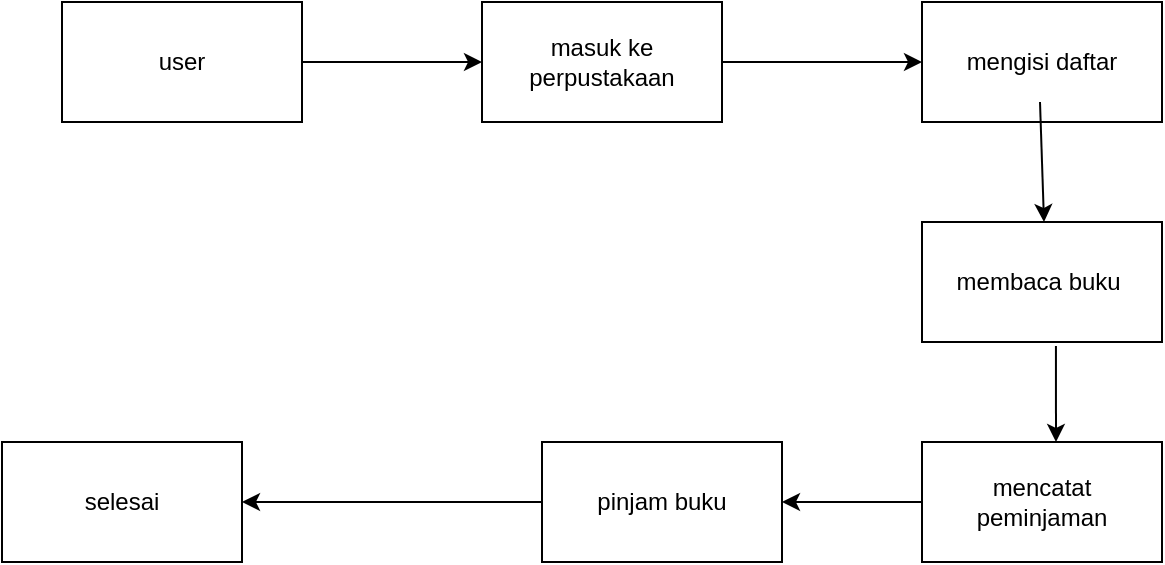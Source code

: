 <mxfile version="23.0.0" type="github">
  <diagram name="Halaman-1" id="6AHiwID1DyzD1UgUf2Vq">
    <mxGraphModel dx="880" dy="468" grid="1" gridSize="10" guides="1" tooltips="1" connect="1" arrows="1" fold="1" page="1" pageScale="1" pageWidth="827" pageHeight="1169" math="0" shadow="0">
      <root>
        <mxCell id="0" />
        <mxCell id="1" parent="0" />
        <mxCell id="Kw-kGn146mPStDB7lI_e-2" value="" style="endArrow=classic;html=1;rounded=0;" edge="1" parent="1" target="Kw-kGn146mPStDB7lI_e-3">
          <mxGeometry width="50" height="50" relative="1" as="geometry">
            <mxPoint x="280" y="170" as="sourcePoint" />
            <mxPoint x="430" y="170" as="targetPoint" />
          </mxGeometry>
        </mxCell>
        <mxCell id="Kw-kGn146mPStDB7lI_e-3" value="masuk ke perpustakaan" style="rounded=0;whiteSpace=wrap;html=1;" vertex="1" parent="1">
          <mxGeometry x="370" y="140" width="120" height="60" as="geometry" />
        </mxCell>
        <mxCell id="Kw-kGn146mPStDB7lI_e-4" value="user" style="rounded=0;whiteSpace=wrap;html=1;" vertex="1" parent="1">
          <mxGeometry x="160" y="140" width="120" height="60" as="geometry" />
        </mxCell>
        <mxCell id="Kw-kGn146mPStDB7lI_e-5" value="" style="endArrow=classic;html=1;rounded=0;exitX=1;exitY=0.5;exitDx=0;exitDy=0;" edge="1" parent="1" source="Kw-kGn146mPStDB7lI_e-3">
          <mxGeometry width="50" height="50" relative="1" as="geometry">
            <mxPoint x="500" y="160" as="sourcePoint" />
            <mxPoint x="590" y="170" as="targetPoint" />
            <Array as="points">
              <mxPoint x="520" y="170" />
            </Array>
          </mxGeometry>
        </mxCell>
        <mxCell id="Kw-kGn146mPStDB7lI_e-6" value="mengisi daftar" style="rounded=0;whiteSpace=wrap;html=1;" vertex="1" parent="1">
          <mxGeometry x="590" y="140" width="120" height="60" as="geometry" />
        </mxCell>
        <mxCell id="Kw-kGn146mPStDB7lI_e-7" value="" style="endArrow=classic;html=1;rounded=0;" edge="1" parent="1">
          <mxGeometry width="50" height="50" relative="1" as="geometry">
            <mxPoint x="649" y="190" as="sourcePoint" />
            <mxPoint x="651" y="250" as="targetPoint" />
          </mxGeometry>
        </mxCell>
        <mxCell id="Kw-kGn146mPStDB7lI_e-8" value="membaca buku&amp;nbsp;" style="rounded=0;whiteSpace=wrap;html=1;" vertex="1" parent="1">
          <mxGeometry x="590" y="250" width="120" height="60" as="geometry" />
        </mxCell>
        <mxCell id="Kw-kGn146mPStDB7lI_e-9" value="" style="endArrow=classic;html=1;rounded=0;exitX=0.558;exitY=1.033;exitDx=0;exitDy=0;exitPerimeter=0;" edge="1" parent="1" source="Kw-kGn146mPStDB7lI_e-8">
          <mxGeometry width="50" height="50" relative="1" as="geometry">
            <mxPoint x="660" y="390" as="sourcePoint" />
            <mxPoint x="657" y="360" as="targetPoint" />
          </mxGeometry>
        </mxCell>
        <mxCell id="Kw-kGn146mPStDB7lI_e-11" value="mencatat peminjaman" style="rounded=0;whiteSpace=wrap;html=1;" vertex="1" parent="1">
          <mxGeometry x="590" y="360" width="120" height="60" as="geometry" />
        </mxCell>
        <mxCell id="Kw-kGn146mPStDB7lI_e-13" value="" style="endArrow=classic;html=1;rounded=0;exitX=0;exitY=0.5;exitDx=0;exitDy=0;" edge="1" parent="1" source="Kw-kGn146mPStDB7lI_e-11" target="Kw-kGn146mPStDB7lI_e-15">
          <mxGeometry width="50" height="50" relative="1" as="geometry">
            <mxPoint x="390" y="270" as="sourcePoint" />
            <mxPoint x="460" y="390" as="targetPoint" />
          </mxGeometry>
        </mxCell>
        <mxCell id="Kw-kGn146mPStDB7lI_e-15" value="pinjam buku" style="rounded=0;whiteSpace=wrap;html=1;" vertex="1" parent="1">
          <mxGeometry x="400" y="360" width="120" height="60" as="geometry" />
        </mxCell>
        <mxCell id="Kw-kGn146mPStDB7lI_e-17" value="selesai" style="rounded=0;whiteSpace=wrap;html=1;" vertex="1" parent="1">
          <mxGeometry x="130" y="360" width="120" height="60" as="geometry" />
        </mxCell>
        <mxCell id="Kw-kGn146mPStDB7lI_e-18" value="" style="endArrow=classic;html=1;rounded=0;" edge="1" parent="1" source="Kw-kGn146mPStDB7lI_e-15" target="Kw-kGn146mPStDB7lI_e-17">
          <mxGeometry width="50" height="50" relative="1" as="geometry">
            <mxPoint x="390" y="270" as="sourcePoint" />
            <mxPoint x="440" y="220" as="targetPoint" />
          </mxGeometry>
        </mxCell>
      </root>
    </mxGraphModel>
  </diagram>
</mxfile>
